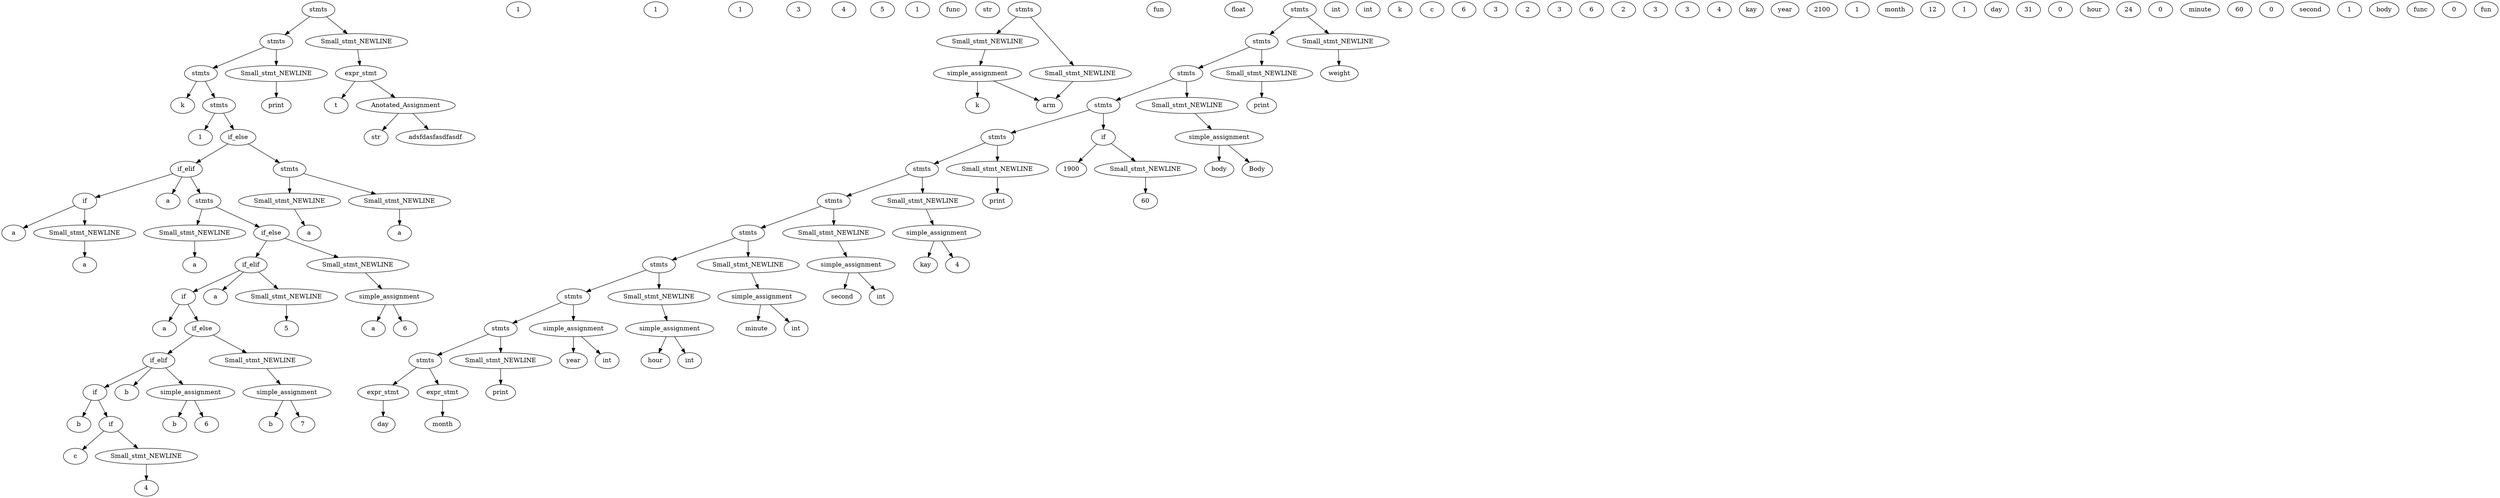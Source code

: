 strict digraph ast {
	node0 [label=a];
	node1 [label=a];
	node2 [label=1];
	node3 [label=Small_stmt_NEWLINE];
	node3 -> node1;
	node4 [label=if];
	node4 -> node0;
	node4 -> node3;
	node5 [label=a];
	node6 [label=1];
	node7 [label=a];
	node8 [label=1];
	node9 [label=Small_stmt_NEWLINE];
	node9 -> node7;
	node10 [label=a];
	node11 [label=3];
	node12 [label=b];
	node13 [label=4];
	node14 [label=c];
	node15 [label=4];
	node16 [label=Small_stmt_NEWLINE];
	node16 -> node15;
	node17 [label=if];
	node17 -> node14;
	node17 -> node16;
	node18 [label=if];
	node18 -> node12;
	node18 -> node17;
	node19 [label=b];
	node20 [label=5];
	node21 [label=b];
	node22 [label=6];
	node23 [label=simple_assignment];
	node23 -> node21;
	node23 -> node22;
	node24 [label=if_elif];
	node24 -> node18;
	node24 -> node19;
	node24 -> node23;
	node25 [label=b];
	node26 [label=7];
	node27 [label=simple_assignment];
	node27 -> node25;
	node27 -> node26;
	node28 [label=Small_stmt_NEWLINE];
	node28 -> node27;
	node29 [label=if_else];
	node29 -> node24;
	node29 -> node28;
	node30 [label=if];
	node30 -> node10;
	node30 -> node29;
	node31 [label=a];
	node32 [label=5];
	node33 [label=Small_stmt_NEWLINE];
	node33 -> node32;
	node34 [label=if_elif];
	node34 -> node30;
	node34 -> node31;
	node34 -> node33;
	node35 [label=a];
	node36 [label=6];
	node37 [label=simple_assignment];
	node37 -> node35;
	node37 -> node36;
	node38 [label=Small_stmt_NEWLINE];
	node38 -> node37;
	node39 [label=if_else];
	node39 -> node34;
	node39 -> node38;
	node40 [label=stmts];
	node40 -> node9;
	node40 -> node39;
	node41 [label=if_elif];
	node41 -> node4;
	node41 -> node5;
	node41 -> node40;
	node42 [label=a];
	node43 [label=1];
	node44 [label=Small_stmt_NEWLINE];
	node44 -> node42;
	node45 [label=a];
	node46 [label=1];
	node47 [label=Small_stmt_NEWLINE];
	node47 -> node45;
	node48 [label=stmts];
	node48 -> node44;
	node48 -> node47;
	node49 [label=if_else];
	node49 -> node41;
	node49 -> node48;
	node50 [label=func];
	node51 [label=str];
	node52 [label=k];
	node53 [label=arm];
	node54 [label=simple_assignment];
	node54 -> node52;
	node54 -> node53;
	node55 [label=Small_stmt_NEWLINE];
	node55 -> node54;
	node56 [label=k];
	node57 [label=Small_stmt_NEWLINE];
	node57 -> node53;
	node58 [label=stmts];
	node58 -> node55;
	node58 -> node57;
	node59 [label=stmts];
	node59 -> node49;
	node59 -> node46;
	node60 [label=fun];
	node61 [label=float];
	node62 [label=day];
	node63 [label=int];
	node64 [label=expr_stmt];
	node64 -> node62;
	node64 -> node62;
	node65 [label=month];
	node66 [label=int];
	node67 [label=expr_stmt];
	node67 -> node65;
	node67 -> node65;
	node68 [label=stmts];
	node68 -> node64;
	node68 -> node67;
	node69 [label=print];
	node70 [label=k];
	node71 [label=c];
	node72 [label=Small_stmt_NEWLINE];
	node72 -> node69;
	node73 [label=stmts];
	node73 -> node68;
	node73 -> node72;
	node74 [label=year];
	node75 [label=int];
	node76 [label=simple_assignment];
	node76 -> node74;
	node76 -> node75;
	node77 [label=stmts];
	node77 -> node73;
	node77 -> node76;
	node78 [label=hour];
	node79 [label=int];
	node80 [label=simple_assignment];
	node80 -> node78;
	node80 -> node79;
	node81 [label=Small_stmt_NEWLINE];
	node81 -> node80;
	node82 [label=stmts];
	node82 -> node77;
	node82 -> node81;
	node83 [label=minute];
	node84 [label=int];
	node85 [label=simple_assignment];
	node85 -> node83;
	node85 -> node84;
	node86 [label=Small_stmt_NEWLINE];
	node86 -> node85;
	node87 [label=stmts];
	node87 -> node82;
	node87 -> node86;
	node88 [label=second];
	node89 [label=int];
	node90 [label=simple_assignment];
	node90 -> node88;
	node90 -> node89;
	node91 [label=Small_stmt_NEWLINE];
	node91 -> node90;
	node92 [label=stmts];
	node92 -> node87;
	node92 -> node91;
	node93 [label=kay];
	node94 [label=4];
	node95 [label=6];
	node96 [label=3];
	node97 [label=2];
	node98 [label=3];
	node99 [label=6];
	node100 [label=2];
	node101 [label=3];
	node102 [label=3];
	node103 [label=4];
	node104 [label=simple_assignment];
	node104 -> node93;
	node104 -> node94;
	node105 [label=Small_stmt_NEWLINE];
	node105 -> node104;
	node106 [label=stmts];
	node106 -> node92;
	node106 -> node105;
	node107 [label=print];
	node108 [label=kay];
	node109 [label=Small_stmt_NEWLINE];
	node109 -> node107;
	node110 [label=stmts];
	node110 -> node106;
	node110 -> node109;
	node111 [label=1900];
	node112 [label=year];
	node113 [label=2100];
	node114 [label=1];
	node115 [label=month];
	node116 [label=12];
	node117 [label=1];
	node118 [label=day];
	node119 [label=31];
	node120 [label=0];
	node121 [label=hour];
	node122 [label=24];
	node123 [label=0];
	node124 [label=minute];
	node125 [label=60];
	node126 [label=0];
	node127 [label=second];
	node128 [label=60];
	node129 [label=1];
	node130 [label=Small_stmt_NEWLINE];
	node130 -> node128;
	node131 [label=if];
	node131 -> node111;
	node131 -> node130;
	node132 [label=body];
	node133 [label=stmts];
	node133 -> node110;
	node133 -> node131;
	node134 [label=Body];
	node135 [label=simple_assignment];
	node135 -> node132;
	node135 -> node134;
	node136 [label=Small_stmt_NEWLINE];
	node136 -> node135;
	node137 [label=stmts];
	node137 -> node133;
	node137 -> node136;
	node138 [label=print];
	node139 [label=body];
	node140 [label=func];
	node141 [label=weight];
	node142 [label=Small_stmt_NEWLINE];
	node142 -> node138;
	node143 [label=stmts];
	node143 -> node137;
	node143 -> node142;
	node144 [label=0];
	node145 [label=Small_stmt_NEWLINE];
	node145 -> node141;
	node146 [label=stmts];
	node146 -> node143;
	node146 -> node145;
	node147 [label=stmts];
	node147 -> node59;
	node147 -> node56;
	node148 [label=print];
	node149 [label=fun];
	node150 [label=Small_stmt_NEWLINE];
	node150 -> node148;
	node151 [label=stmts];
	node151 -> node147;
	node151 -> node150;
	node152 [label=t];
	node153 [label=str];
	node154 [label="adsfdasf\asdfasdf"];
	node155 [label=Anotated_Assignment];
	node155 -> node153;
	node155 -> node154;
	node156 [label=expr_stmt];
	node156 -> node152;
	node156 -> node155;
	node157 [label=Small_stmt_NEWLINE];
	node157 -> node156;
	node158 [label=stmts];
	node158 -> node151;
	node158 -> node157;
}
